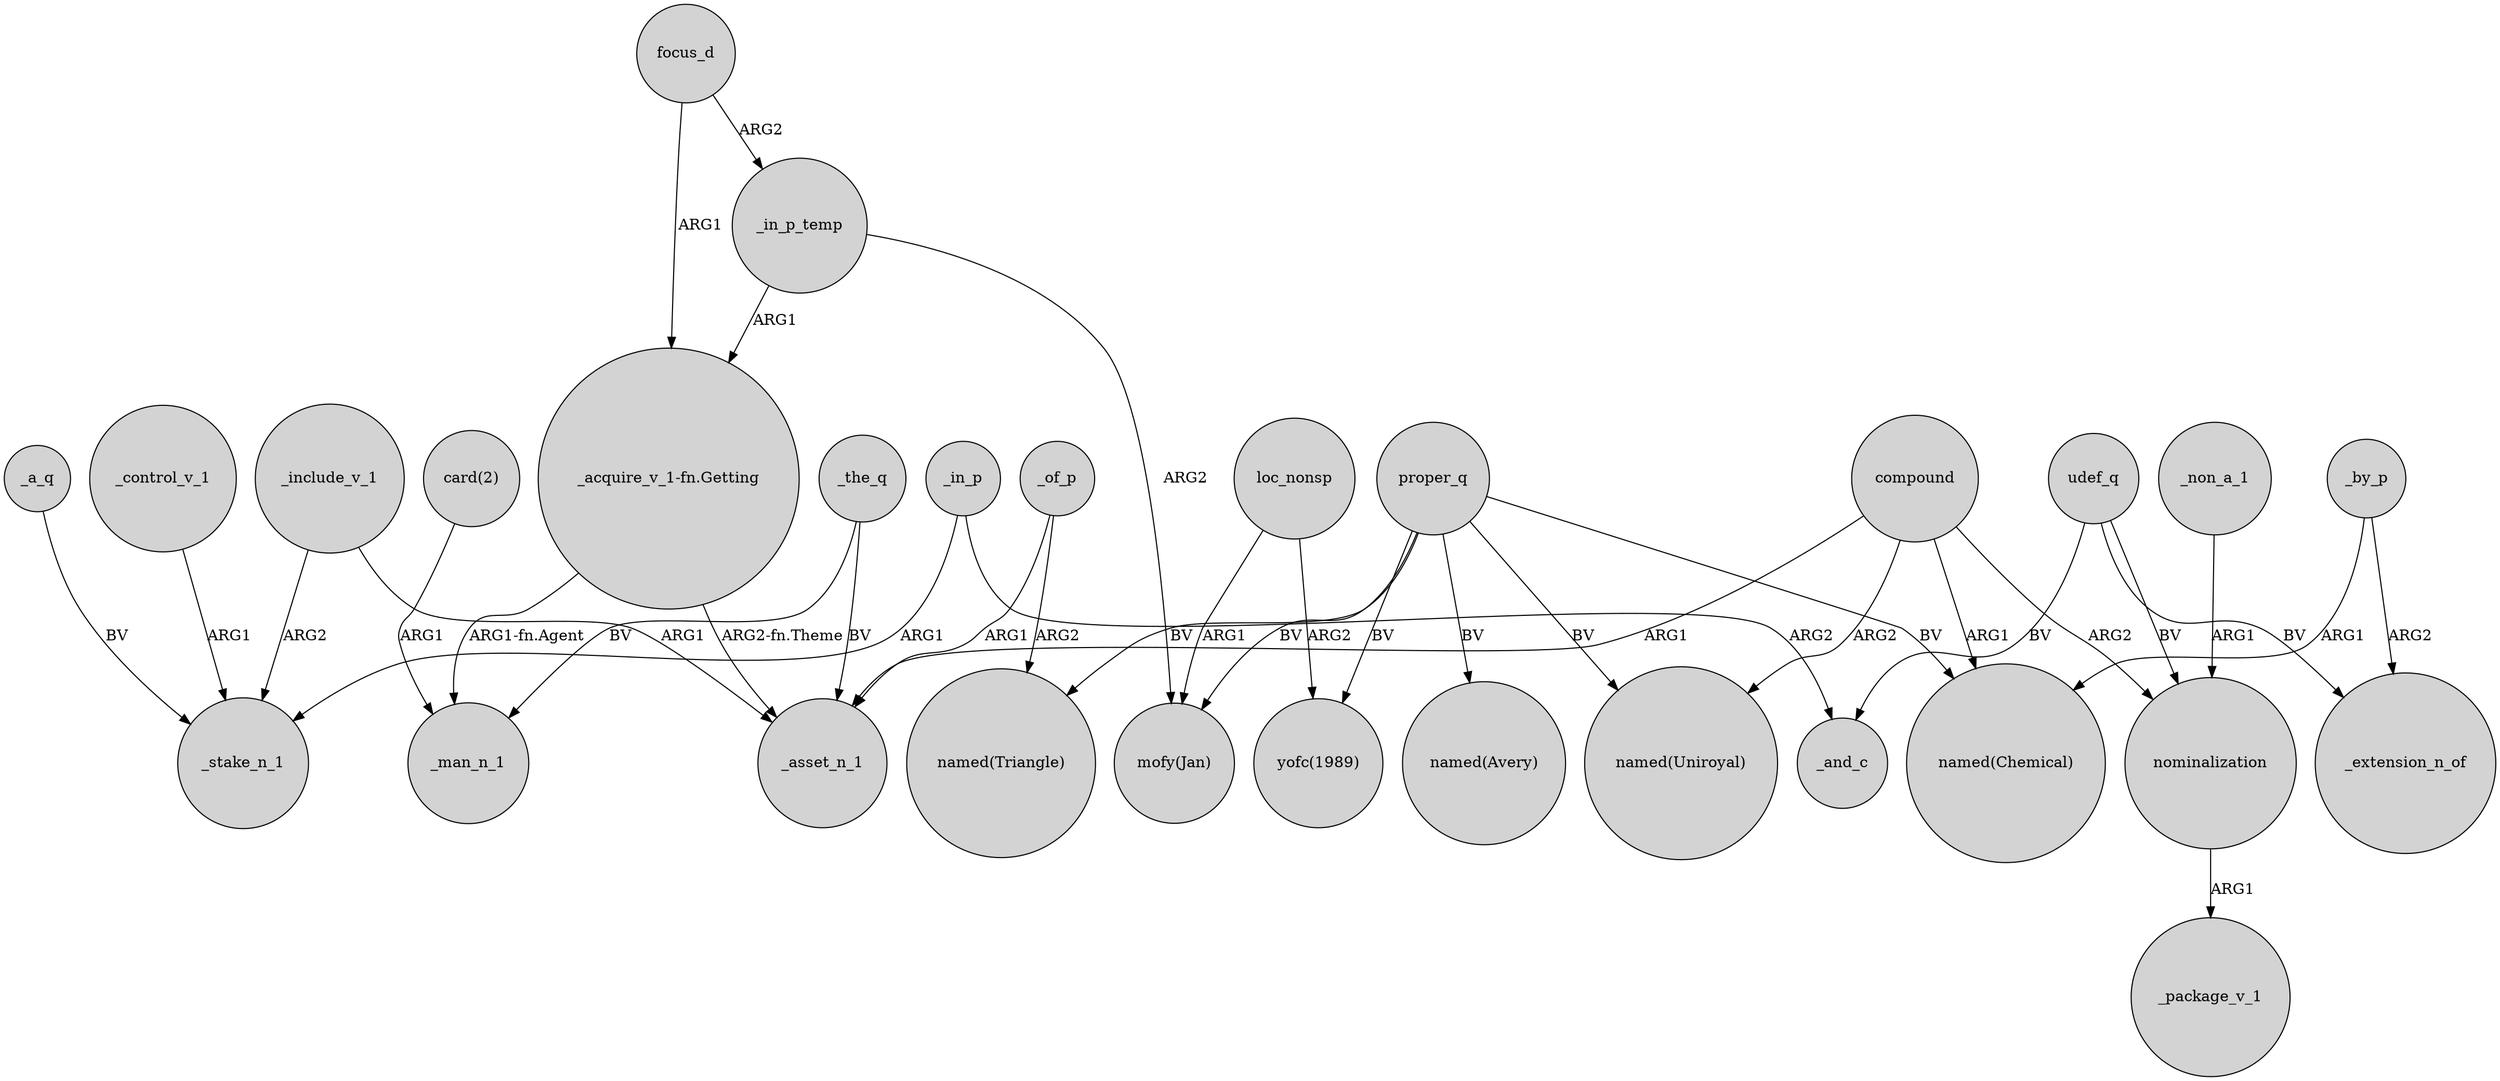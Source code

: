 digraph {
	node [shape=circle style=filled]
	_a_q -> _stake_n_1 [label=BV]
	focus_d -> _in_p_temp [label=ARG2]
	_of_p -> "named(Triangle)" [label=ARG2]
	_include_v_1 -> _stake_n_1 [label=ARG2]
	proper_q -> "named(Triangle)" [label=BV]
	_the_q -> _man_n_1 [label=BV]
	_in_p_temp -> "mofy(Jan)" [label=ARG2]
	proper_q -> "named(Uniroyal)" [label=BV]
	_control_v_1 -> _stake_n_1 [label=ARG1]
	compound -> "named(Chemical)" [label=ARG1]
	compound -> _asset_n_1 [label=ARG1]
	compound -> nominalization [label=ARG2]
	_include_v_1 -> _asset_n_1 [label=ARG1]
	_non_a_1 -> nominalization [label=ARG1]
	proper_q -> "mofy(Jan)" [label=BV]
	_by_p -> "named(Chemical)" [label=ARG1]
	proper_q -> "yofc(1989)" [label=BV]
	focus_d -> "_acquire_v_1-fn.Getting" [label=ARG1]
	"_acquire_v_1-fn.Getting" -> _asset_n_1 [label="ARG2-fn.Theme"]
	_in_p -> _stake_n_1 [label=ARG1]
	nominalization -> _package_v_1 [label=ARG1]
	_of_p -> _asset_n_1 [label=ARG1]
	_the_q -> _asset_n_1 [label=BV]
	proper_q -> "named(Chemical)" [label=BV]
	udef_q -> nominalization [label=BV]
	_in_p_temp -> "_acquire_v_1-fn.Getting" [label=ARG1]
	loc_nonsp -> "yofc(1989)" [label=ARG2]
	proper_q -> "named(Avery)" [label=BV]
	"card(2)" -> _man_n_1 [label=ARG1]
	"_acquire_v_1-fn.Getting" -> _man_n_1 [label="ARG1-fn.Agent"]
	udef_q -> _and_c [label=BV]
	_by_p -> _extension_n_of [label=ARG2]
	loc_nonsp -> "mofy(Jan)" [label=ARG1]
	_in_p -> _and_c [label=ARG2]
	compound -> "named(Uniroyal)" [label=ARG2]
	udef_q -> _extension_n_of [label=BV]
}
